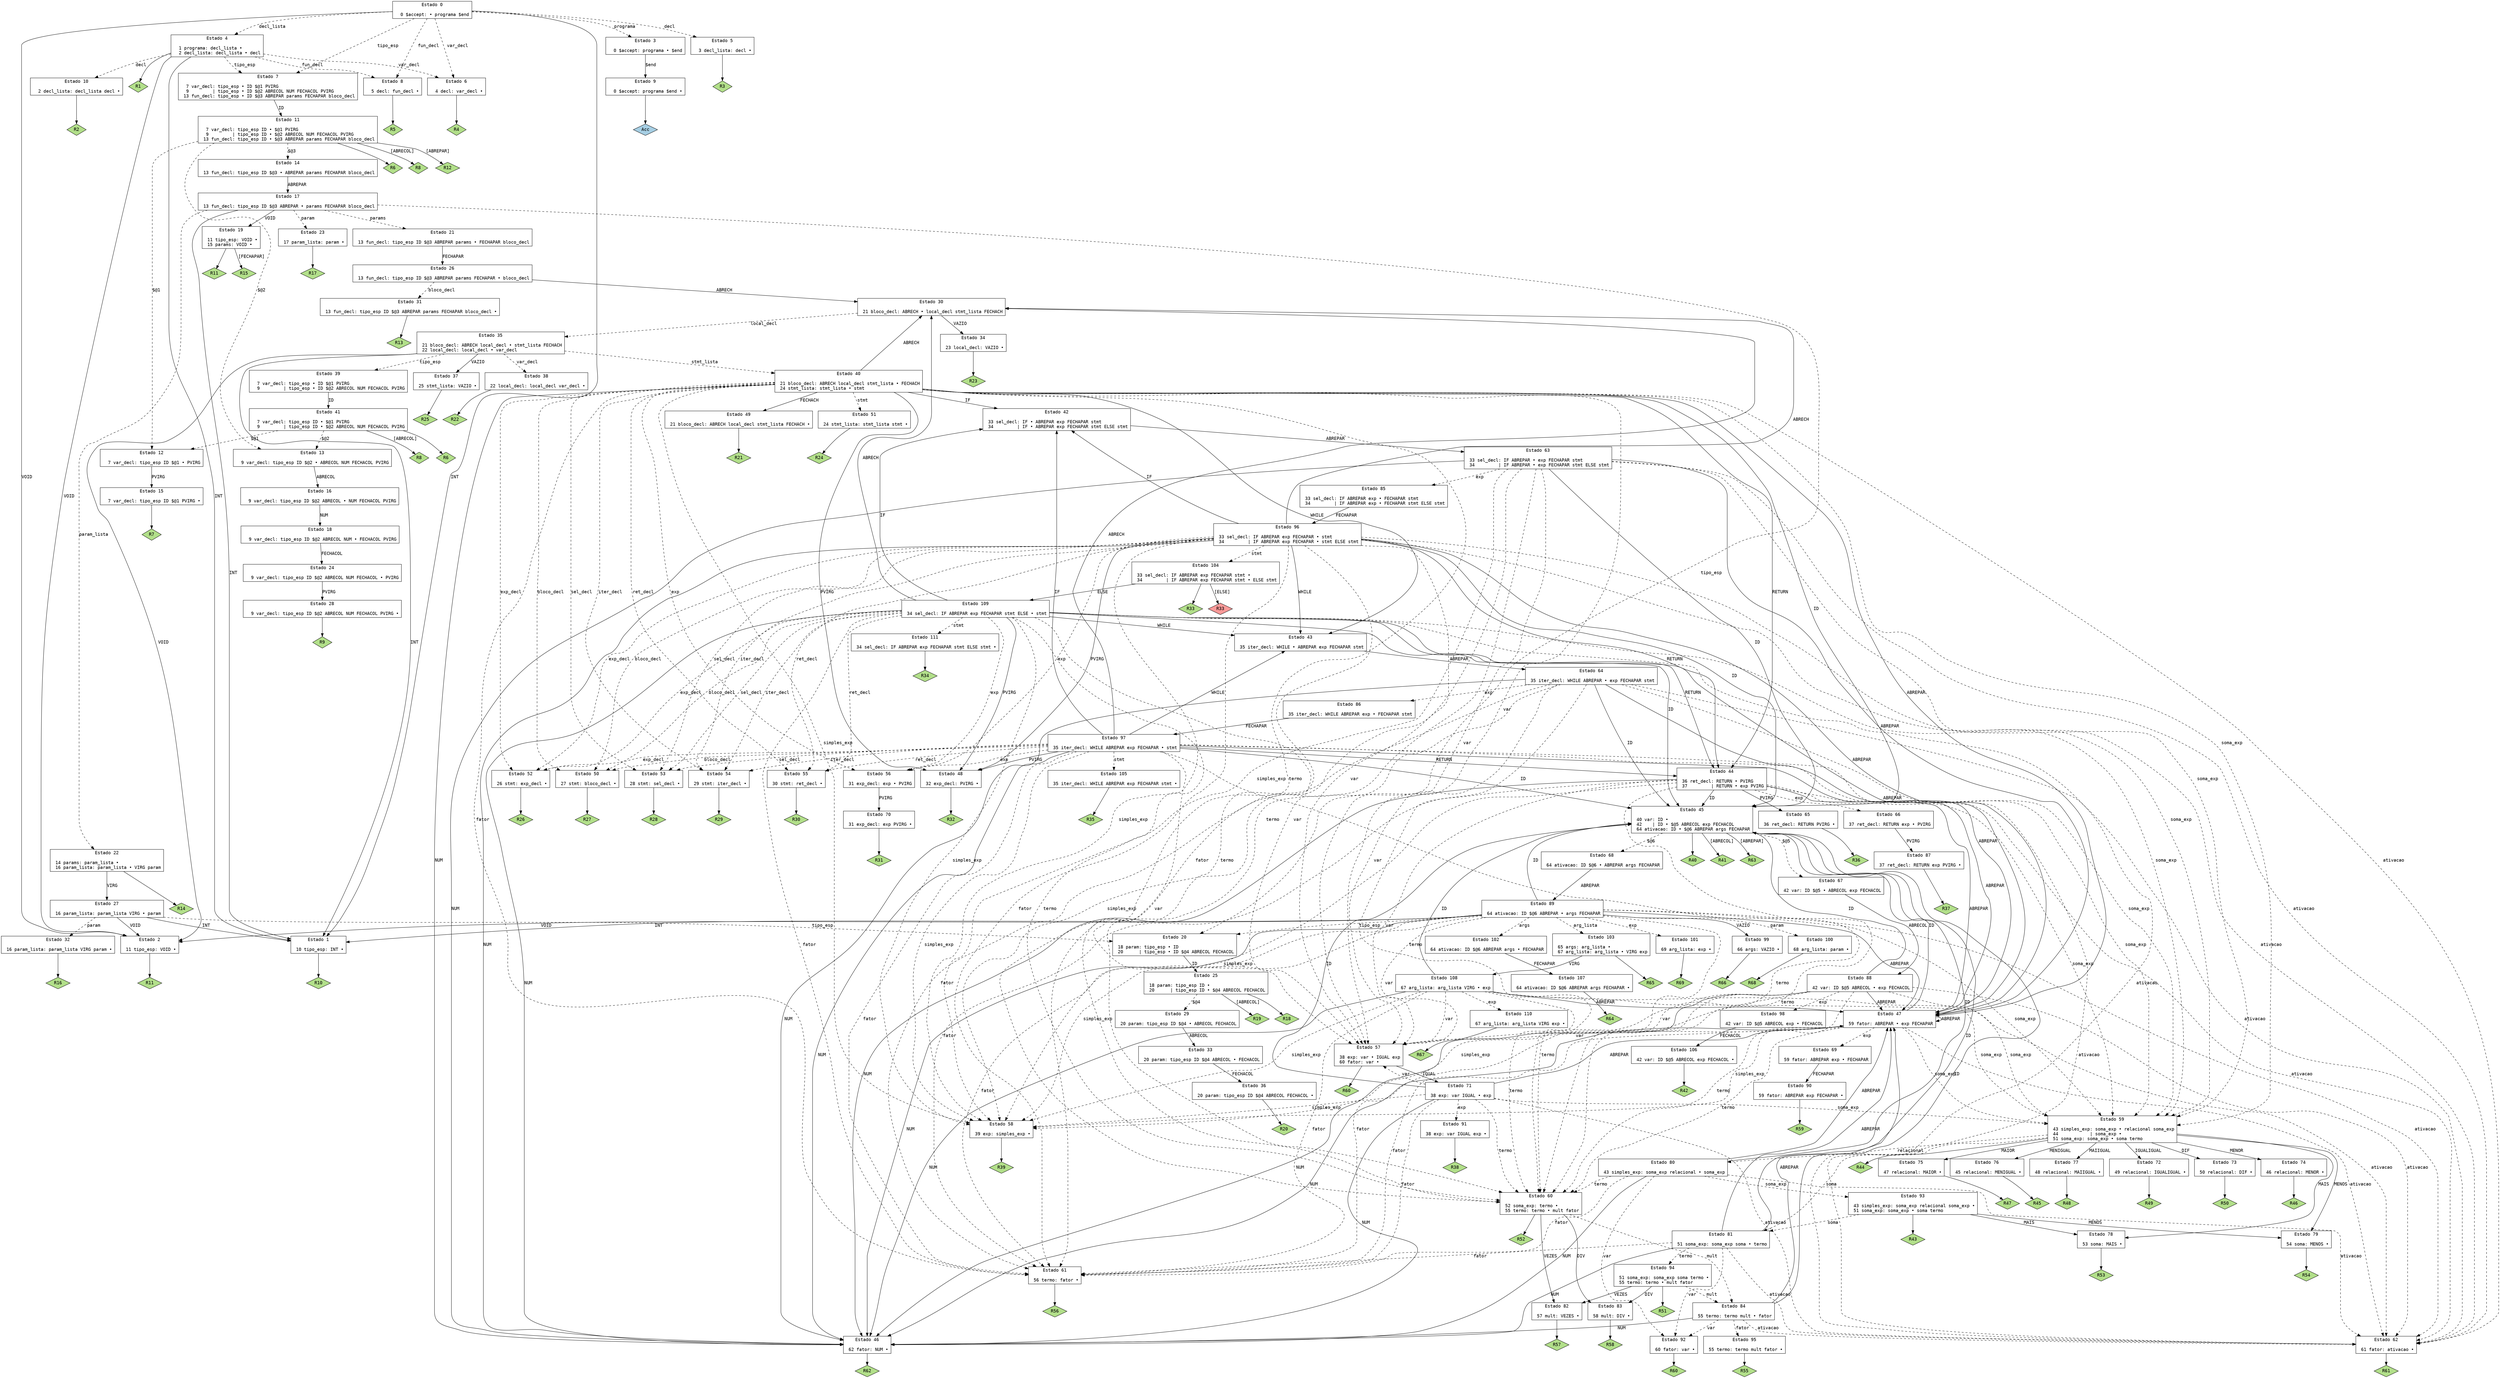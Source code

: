 // Gerado por GNU Bison 3.7.3.
// Relate erros para <bug-bison@gnu.org>.
// Site: <https://www.gnu.org/software/bison/>.

digraph "parse.y"
{
  node [fontname = courier, shape = box, colorscheme = paired6]
  edge [fontname = courier]

  0 [label="Estado 0\n\l  0 $accept: • programa $end\l"]
  0 -> 1 [style=solid label="INT"]
  0 -> 2 [style=solid label="VOID"]
  0 -> 3 [style=dashed label="programa"]
  0 -> 4 [style=dashed label="decl_lista"]
  0 -> 5 [style=dashed label="decl"]
  0 -> 6 [style=dashed label="var_decl"]
  0 -> 7 [style=dashed label="tipo_esp"]
  0 -> 8 [style=dashed label="fun_decl"]
  1 [label="Estado 1\n\l 10 tipo_esp: INT •\l"]
  1 -> "1R10" [style=solid]
 "1R10" [label="R10", fillcolor=3, shape=diamond, style=filled]
  2 [label="Estado 2\n\l 11 tipo_esp: VOID •\l"]
  2 -> "2R11" [style=solid]
 "2R11" [label="R11", fillcolor=3, shape=diamond, style=filled]
  3 [label="Estado 3\n\l  0 $accept: programa • $end\l"]
  3 -> 9 [style=solid label="$end"]
  4 [label="Estado 4\n\l  1 programa: decl_lista •\l  2 decl_lista: decl_lista • decl\l"]
  4 -> 1 [style=solid label="INT"]
  4 -> 2 [style=solid label="VOID"]
  4 -> 10 [style=dashed label="decl"]
  4 -> 6 [style=dashed label="var_decl"]
  4 -> 7 [style=dashed label="tipo_esp"]
  4 -> 8 [style=dashed label="fun_decl"]
  4 -> "4R1" [style=solid]
 "4R1" [label="R1", fillcolor=3, shape=diamond, style=filled]
  5 [label="Estado 5\n\l  3 decl_lista: decl •\l"]
  5 -> "5R3" [style=solid]
 "5R3" [label="R3", fillcolor=3, shape=diamond, style=filled]
  6 [label="Estado 6\n\l  4 decl: var_decl •\l"]
  6 -> "6R4" [style=solid]
 "6R4" [label="R4", fillcolor=3, shape=diamond, style=filled]
  7 [label="Estado 7\n\l  7 var_decl: tipo_esp • ID $@1 PVIRG\l  9         | tipo_esp • ID $@2 ABRECOL NUM FECHACOL PVIRG\l 13 fun_decl: tipo_esp • ID $@3 ABREPAR params FECHAPAR bloco_decl\l"]
  7 -> 11 [style=solid label="ID"]
  8 [label="Estado 8\n\l  5 decl: fun_decl •\l"]
  8 -> "8R5" [style=solid]
 "8R5" [label="R5", fillcolor=3, shape=diamond, style=filled]
  9 [label="Estado 9\n\l  0 $accept: programa $end •\l"]
  9 -> "9R0" [style=solid]
 "9R0" [label="Acc", fillcolor=1, shape=diamond, style=filled]
  10 [label="Estado 10\n\l  2 decl_lista: decl_lista decl •\l"]
  10 -> "10R2" [style=solid]
 "10R2" [label="R2", fillcolor=3, shape=diamond, style=filled]
  11 [label="Estado 11\n\l  7 var_decl: tipo_esp ID • $@1 PVIRG\l  9         | tipo_esp ID • $@2 ABRECOL NUM FECHACOL PVIRG\l 13 fun_decl: tipo_esp ID • $@3 ABREPAR params FECHAPAR bloco_decl\l"]
  11 -> 12 [style=dashed label="$@1"]
  11 -> 13 [style=dashed label="$@2"]
  11 -> 14 [style=dashed label="$@3"]
  11 -> "11R6" [style=solid]
 "11R6" [label="R6", fillcolor=3, shape=diamond, style=filled]
  11 -> "11R8" [label="[ABRECOL]", style=solid]
 "11R8" [label="R8", fillcolor=3, shape=diamond, style=filled]
  11 -> "11R12" [label="[ABREPAR]", style=solid]
 "11R12" [label="R12", fillcolor=3, shape=diamond, style=filled]
  12 [label="Estado 12\n\l  7 var_decl: tipo_esp ID $@1 • PVIRG\l"]
  12 -> 15 [style=solid label="PVIRG"]
  13 [label="Estado 13\n\l  9 var_decl: tipo_esp ID $@2 • ABRECOL NUM FECHACOL PVIRG\l"]
  13 -> 16 [style=solid label="ABRECOL"]
  14 [label="Estado 14\n\l 13 fun_decl: tipo_esp ID $@3 • ABREPAR params FECHAPAR bloco_decl\l"]
  14 -> 17 [style=solid label="ABREPAR"]
  15 [label="Estado 15\n\l  7 var_decl: tipo_esp ID $@1 PVIRG •\l"]
  15 -> "15R7" [style=solid]
 "15R7" [label="R7", fillcolor=3, shape=diamond, style=filled]
  16 [label="Estado 16\n\l  9 var_decl: tipo_esp ID $@2 ABRECOL • NUM FECHACOL PVIRG\l"]
  16 -> 18 [style=solid label="NUM"]
  17 [label="Estado 17\n\l 13 fun_decl: tipo_esp ID $@3 ABREPAR • params FECHAPAR bloco_decl\l"]
  17 -> 1 [style=solid label="INT"]
  17 -> 19 [style=solid label="VOID"]
  17 -> 20 [style=dashed label="tipo_esp"]
  17 -> 21 [style=dashed label="params"]
  17 -> 22 [style=dashed label="param_lista"]
  17 -> 23 [style=dashed label="param"]
  18 [label="Estado 18\n\l  9 var_decl: tipo_esp ID $@2 ABRECOL NUM • FECHACOL PVIRG\l"]
  18 -> 24 [style=solid label="FECHACOL"]
  19 [label="Estado 19\n\l 11 tipo_esp: VOID •\l 15 params: VOID •\l"]
  19 -> "19R11" [style=solid]
 "19R11" [label="R11", fillcolor=3, shape=diamond, style=filled]
  19 -> "19R15" [label="[FECHAPAR]", style=solid]
 "19R15" [label="R15", fillcolor=3, shape=diamond, style=filled]
  20 [label="Estado 20\n\l 18 param: tipo_esp • ID\l 20      | tipo_esp • ID $@4 ABRECOL FECHACOL\l"]
  20 -> 25 [style=solid label="ID"]
  21 [label="Estado 21\n\l 13 fun_decl: tipo_esp ID $@3 ABREPAR params • FECHAPAR bloco_decl\l"]
  21 -> 26 [style=solid label="FECHAPAR"]
  22 [label="Estado 22\n\l 14 params: param_lista •\l 16 param_lista: param_lista • VIRG param\l"]
  22 -> 27 [style=solid label="VIRG"]
  22 -> "22R14" [style=solid]
 "22R14" [label="R14", fillcolor=3, shape=diamond, style=filled]
  23 [label="Estado 23\n\l 17 param_lista: param •\l"]
  23 -> "23R17" [style=solid]
 "23R17" [label="R17", fillcolor=3, shape=diamond, style=filled]
  24 [label="Estado 24\n\l  9 var_decl: tipo_esp ID $@2 ABRECOL NUM FECHACOL • PVIRG\l"]
  24 -> 28 [style=solid label="PVIRG"]
  25 [label="Estado 25\n\l 18 param: tipo_esp ID •\l 20      | tipo_esp ID • $@4 ABRECOL FECHACOL\l"]
  25 -> 29 [style=dashed label="$@4"]
  25 -> "25R18" [style=solid]
 "25R18" [label="R18", fillcolor=3, shape=diamond, style=filled]
  25 -> "25R19" [label="[ABRECOL]", style=solid]
 "25R19" [label="R19", fillcolor=3, shape=diamond, style=filled]
  26 [label="Estado 26\n\l 13 fun_decl: tipo_esp ID $@3 ABREPAR params FECHAPAR • bloco_decl\l"]
  26 -> 30 [style=solid label="ABRECH"]
  26 -> 31 [style=dashed label="bloco_decl"]
  27 [label="Estado 27\n\l 16 param_lista: param_lista VIRG • param\l"]
  27 -> 1 [style=solid label="INT"]
  27 -> 2 [style=solid label="VOID"]
  27 -> 20 [style=dashed label="tipo_esp"]
  27 -> 32 [style=dashed label="param"]
  28 [label="Estado 28\n\l  9 var_decl: tipo_esp ID $@2 ABRECOL NUM FECHACOL PVIRG •\l"]
  28 -> "28R9" [style=solid]
 "28R9" [label="R9", fillcolor=3, shape=diamond, style=filled]
  29 [label="Estado 29\n\l 20 param: tipo_esp ID $@4 • ABRECOL FECHACOL\l"]
  29 -> 33 [style=solid label="ABRECOL"]
  30 [label="Estado 30\n\l 21 bloco_decl: ABRECH • local_decl stmt_lista FECHACH\l"]
  30 -> 34 [style=solid label="VAZIO"]
  30 -> 35 [style=dashed label="local_decl"]
  31 [label="Estado 31\n\l 13 fun_decl: tipo_esp ID $@3 ABREPAR params FECHAPAR bloco_decl •\l"]
  31 -> "31R13" [style=solid]
 "31R13" [label="R13", fillcolor=3, shape=diamond, style=filled]
  32 [label="Estado 32\n\l 16 param_lista: param_lista VIRG param •\l"]
  32 -> "32R16" [style=solid]
 "32R16" [label="R16", fillcolor=3, shape=diamond, style=filled]
  33 [label="Estado 33\n\l 20 param: tipo_esp ID $@4 ABRECOL • FECHACOL\l"]
  33 -> 36 [style=solid label="FECHACOL"]
  34 [label="Estado 34\n\l 23 local_decl: VAZIO •\l"]
  34 -> "34R23" [style=solid]
 "34R23" [label="R23", fillcolor=3, shape=diamond, style=filled]
  35 [label="Estado 35\n\l 21 bloco_decl: ABRECH local_decl • stmt_lista FECHACH\l 22 local_decl: local_decl • var_decl\l"]
  35 -> 1 [style=solid label="INT"]
  35 -> 2 [style=solid label="VOID"]
  35 -> 37 [style=solid label="VAZIO"]
  35 -> 38 [style=dashed label="var_decl"]
  35 -> 39 [style=dashed label="tipo_esp"]
  35 -> 40 [style=dashed label="stmt_lista"]
  36 [label="Estado 36\n\l 20 param: tipo_esp ID $@4 ABRECOL FECHACOL •\l"]
  36 -> "36R20" [style=solid]
 "36R20" [label="R20", fillcolor=3, shape=diamond, style=filled]
  37 [label="Estado 37\n\l 25 stmt_lista: VAZIO •\l"]
  37 -> "37R25" [style=solid]
 "37R25" [label="R25", fillcolor=3, shape=diamond, style=filled]
  38 [label="Estado 38\n\l 22 local_decl: local_decl var_decl •\l"]
  38 -> "38R22" [style=solid]
 "38R22" [label="R22", fillcolor=3, shape=diamond, style=filled]
  39 [label="Estado 39\n\l  7 var_decl: tipo_esp • ID $@1 PVIRG\l  9         | tipo_esp • ID $@2 ABRECOL NUM FECHACOL PVIRG\l"]
  39 -> 41 [style=solid label="ID"]
  40 [label="Estado 40\n\l 21 bloco_decl: ABRECH local_decl stmt_lista • FECHACH\l 24 stmt_lista: stmt_lista • stmt\l"]
  40 -> 42 [style=solid label="IF"]
  40 -> 43 [style=solid label="WHILE"]
  40 -> 44 [style=solid label="RETURN"]
  40 -> 45 [style=solid label="ID"]
  40 -> 46 [style=solid label="NUM"]
  40 -> 47 [style=solid label="ABREPAR"]
  40 -> 48 [style=solid label="PVIRG"]
  40 -> 30 [style=solid label="ABRECH"]
  40 -> 49 [style=solid label="FECHACH"]
  40 -> 50 [style=dashed label="bloco_decl"]
  40 -> 51 [style=dashed label="stmt"]
  40 -> 52 [style=dashed label="exp_decl"]
  40 -> 53 [style=dashed label="sel_decl"]
  40 -> 54 [style=dashed label="iter_decl"]
  40 -> 55 [style=dashed label="ret_decl"]
  40 -> 56 [style=dashed label="exp"]
  40 -> 57 [style=dashed label="var"]
  40 -> 58 [style=dashed label="simples_exp"]
  40 -> 59 [style=dashed label="soma_exp"]
  40 -> 60 [style=dashed label="termo"]
  40 -> 61 [style=dashed label="fator"]
  40 -> 62 [style=dashed label="ativacao"]
  41 [label="Estado 41\n\l  7 var_decl: tipo_esp ID • $@1 PVIRG\l  9         | tipo_esp ID • $@2 ABRECOL NUM FECHACOL PVIRG\l"]
  41 -> 12 [style=dashed label="$@1"]
  41 -> 13 [style=dashed label="$@2"]
  41 -> "41R6" [style=solid]
 "41R6" [label="R6", fillcolor=3, shape=diamond, style=filled]
  41 -> "41R8" [label="[ABRECOL]", style=solid]
 "41R8" [label="R8", fillcolor=3, shape=diamond, style=filled]
  42 [label="Estado 42\n\l 33 sel_decl: IF • ABREPAR exp FECHAPAR stmt\l 34         | IF • ABREPAR exp FECHAPAR stmt ELSE stmt\l"]
  42 -> 63 [style=solid label="ABREPAR"]
  43 [label="Estado 43\n\l 35 iter_decl: WHILE • ABREPAR exp FECHAPAR stmt\l"]
  43 -> 64 [style=solid label="ABREPAR"]
  44 [label="Estado 44\n\l 36 ret_decl: RETURN • PVIRG\l 37         | RETURN • exp PVIRG\l"]
  44 -> 45 [style=solid label="ID"]
  44 -> 46 [style=solid label="NUM"]
  44 -> 47 [style=solid label="ABREPAR"]
  44 -> 65 [style=solid label="PVIRG"]
  44 -> 66 [style=dashed label="exp"]
  44 -> 57 [style=dashed label="var"]
  44 -> 58 [style=dashed label="simples_exp"]
  44 -> 59 [style=dashed label="soma_exp"]
  44 -> 60 [style=dashed label="termo"]
  44 -> 61 [style=dashed label="fator"]
  44 -> 62 [style=dashed label="ativacao"]
  45 [label="Estado 45\n\l 40 var: ID •\l 42    | ID • $@5 ABRECOL exp FECHACOL\l 64 ativacao: ID • $@6 ABREPAR args FECHAPAR\l"]
  45 -> 67 [style=dashed label="$@5"]
  45 -> 68 [style=dashed label="$@6"]
  45 -> "45R40" [style=solid]
 "45R40" [label="R40", fillcolor=3, shape=diamond, style=filled]
  45 -> "45R41" [label="[ABRECOL]", style=solid]
 "45R41" [label="R41", fillcolor=3, shape=diamond, style=filled]
  45 -> "45R63" [label="[ABREPAR]", style=solid]
 "45R63" [label="R63", fillcolor=3, shape=diamond, style=filled]
  46 [label="Estado 46\n\l 62 fator: NUM •\l"]
  46 -> "46R62" [style=solid]
 "46R62" [label="R62", fillcolor=3, shape=diamond, style=filled]
  47 [label="Estado 47\n\l 59 fator: ABREPAR • exp FECHAPAR\l"]
  47 -> 45 [style=solid label="ID"]
  47 -> 46 [style=solid label="NUM"]
  47 -> 47 [style=solid label="ABREPAR"]
  47 -> 69 [style=dashed label="exp"]
  47 -> 57 [style=dashed label="var"]
  47 -> 58 [style=dashed label="simples_exp"]
  47 -> 59 [style=dashed label="soma_exp"]
  47 -> 60 [style=dashed label="termo"]
  47 -> 61 [style=dashed label="fator"]
  47 -> 62 [style=dashed label="ativacao"]
  48 [label="Estado 48\n\l 32 exp_decl: PVIRG •\l"]
  48 -> "48R32" [style=solid]
 "48R32" [label="R32", fillcolor=3, shape=diamond, style=filled]
  49 [label="Estado 49\n\l 21 bloco_decl: ABRECH local_decl stmt_lista FECHACH •\l"]
  49 -> "49R21" [style=solid]
 "49R21" [label="R21", fillcolor=3, shape=diamond, style=filled]
  50 [label="Estado 50\n\l 27 stmt: bloco_decl •\l"]
  50 -> "50R27" [style=solid]
 "50R27" [label="R27", fillcolor=3, shape=diamond, style=filled]
  51 [label="Estado 51\n\l 24 stmt_lista: stmt_lista stmt •\l"]
  51 -> "51R24" [style=solid]
 "51R24" [label="R24", fillcolor=3, shape=diamond, style=filled]
  52 [label="Estado 52\n\l 26 stmt: exp_decl •\l"]
  52 -> "52R26" [style=solid]
 "52R26" [label="R26", fillcolor=3, shape=diamond, style=filled]
  53 [label="Estado 53\n\l 28 stmt: sel_decl •\l"]
  53 -> "53R28" [style=solid]
 "53R28" [label="R28", fillcolor=3, shape=diamond, style=filled]
  54 [label="Estado 54\n\l 29 stmt: iter_decl •\l"]
  54 -> "54R29" [style=solid]
 "54R29" [label="R29", fillcolor=3, shape=diamond, style=filled]
  55 [label="Estado 55\n\l 30 stmt: ret_decl •\l"]
  55 -> "55R30" [style=solid]
 "55R30" [label="R30", fillcolor=3, shape=diamond, style=filled]
  56 [label="Estado 56\n\l 31 exp_decl: exp • PVIRG\l"]
  56 -> 70 [style=solid label="PVIRG"]
  57 [label="Estado 57\n\l 38 exp: var • IGUAL exp\l 60 fator: var •\l"]
  57 -> 71 [style=solid label="IGUAL"]
  57 -> "57R60" [style=solid]
 "57R60" [label="R60", fillcolor=3, shape=diamond, style=filled]
  58 [label="Estado 58\n\l 39 exp: simples_exp •\l"]
  58 -> "58R39" [style=solid]
 "58R39" [label="R39", fillcolor=3, shape=diamond, style=filled]
  59 [label="Estado 59\n\l 43 simples_exp: soma_exp • relacional soma_exp\l 44            | soma_exp •\l 51 soma_exp: soma_exp • soma termo\l"]
  59 -> 72 [style=solid label="IGUALIGUAL"]
  59 -> 73 [style=solid label="DIF"]
  59 -> 74 [style=solid label="MENOR"]
  59 -> 75 [style=solid label="MAIOR"]
  59 -> 76 [style=solid label="MENIGUAL"]
  59 -> 77 [style=solid label="MAIIGUAL"]
  59 -> 78 [style=solid label="MAIS"]
  59 -> 79 [style=solid label="MENOS"]
  59 -> 80 [style=dashed label="relacional"]
  59 -> 81 [style=dashed label="soma"]
  59 -> "59R44" [style=solid]
 "59R44" [label="R44", fillcolor=3, shape=diamond, style=filled]
  60 [label="Estado 60\n\l 52 soma_exp: termo •\l 55 termo: termo • mult fator\l"]
  60 -> 82 [style=solid label="VEZES"]
  60 -> 83 [style=solid label="DIV"]
  60 -> 84 [style=dashed label="mult"]
  60 -> "60R52" [style=solid]
 "60R52" [label="R52", fillcolor=3, shape=diamond, style=filled]
  61 [label="Estado 61\n\l 56 termo: fator •\l"]
  61 -> "61R56" [style=solid]
 "61R56" [label="R56", fillcolor=3, shape=diamond, style=filled]
  62 [label="Estado 62\n\l 61 fator: ativacao •\l"]
  62 -> "62R61" [style=solid]
 "62R61" [label="R61", fillcolor=3, shape=diamond, style=filled]
  63 [label="Estado 63\n\l 33 sel_decl: IF ABREPAR • exp FECHAPAR stmt\l 34         | IF ABREPAR • exp FECHAPAR stmt ELSE stmt\l"]
  63 -> 45 [style=solid label="ID"]
  63 -> 46 [style=solid label="NUM"]
  63 -> 47 [style=solid label="ABREPAR"]
  63 -> 85 [style=dashed label="exp"]
  63 -> 57 [style=dashed label="var"]
  63 -> 58 [style=dashed label="simples_exp"]
  63 -> 59 [style=dashed label="soma_exp"]
  63 -> 60 [style=dashed label="termo"]
  63 -> 61 [style=dashed label="fator"]
  63 -> 62 [style=dashed label="ativacao"]
  64 [label="Estado 64\n\l 35 iter_decl: WHILE ABREPAR • exp FECHAPAR stmt\l"]
  64 -> 45 [style=solid label="ID"]
  64 -> 46 [style=solid label="NUM"]
  64 -> 47 [style=solid label="ABREPAR"]
  64 -> 86 [style=dashed label="exp"]
  64 -> 57 [style=dashed label="var"]
  64 -> 58 [style=dashed label="simples_exp"]
  64 -> 59 [style=dashed label="soma_exp"]
  64 -> 60 [style=dashed label="termo"]
  64 -> 61 [style=dashed label="fator"]
  64 -> 62 [style=dashed label="ativacao"]
  65 [label="Estado 65\n\l 36 ret_decl: RETURN PVIRG •\l"]
  65 -> "65R36" [style=solid]
 "65R36" [label="R36", fillcolor=3, shape=diamond, style=filled]
  66 [label="Estado 66\n\l 37 ret_decl: RETURN exp • PVIRG\l"]
  66 -> 87 [style=solid label="PVIRG"]
  67 [label="Estado 67\n\l 42 var: ID $@5 • ABRECOL exp FECHACOL\l"]
  67 -> 88 [style=solid label="ABRECOL"]
  68 [label="Estado 68\n\l 64 ativacao: ID $@6 • ABREPAR args FECHAPAR\l"]
  68 -> 89 [style=solid label="ABREPAR"]
  69 [label="Estado 69\n\l 59 fator: ABREPAR exp • FECHAPAR\l"]
  69 -> 90 [style=solid label="FECHAPAR"]
  70 [label="Estado 70\n\l 31 exp_decl: exp PVIRG •\l"]
  70 -> "70R31" [style=solid]
 "70R31" [label="R31", fillcolor=3, shape=diamond, style=filled]
  71 [label="Estado 71\n\l 38 exp: var IGUAL • exp\l"]
  71 -> 45 [style=solid label="ID"]
  71 -> 46 [style=solid label="NUM"]
  71 -> 47 [style=solid label="ABREPAR"]
  71 -> 91 [style=dashed label="exp"]
  71 -> 57 [style=dashed label="var"]
  71 -> 58 [style=dashed label="simples_exp"]
  71 -> 59 [style=dashed label="soma_exp"]
  71 -> 60 [style=dashed label="termo"]
  71 -> 61 [style=dashed label="fator"]
  71 -> 62 [style=dashed label="ativacao"]
  72 [label="Estado 72\n\l 49 relacional: IGUALIGUAL •\l"]
  72 -> "72R49" [style=solid]
 "72R49" [label="R49", fillcolor=3, shape=diamond, style=filled]
  73 [label="Estado 73\n\l 50 relacional: DIF •\l"]
  73 -> "73R50" [style=solid]
 "73R50" [label="R50", fillcolor=3, shape=diamond, style=filled]
  74 [label="Estado 74\n\l 46 relacional: MENOR •\l"]
  74 -> "74R46" [style=solid]
 "74R46" [label="R46", fillcolor=3, shape=diamond, style=filled]
  75 [label="Estado 75\n\l 47 relacional: MAIOR •\l"]
  75 -> "75R47" [style=solid]
 "75R47" [label="R47", fillcolor=3, shape=diamond, style=filled]
  76 [label="Estado 76\n\l 45 relacional: MENIGUAL •\l"]
  76 -> "76R45" [style=solid]
 "76R45" [label="R45", fillcolor=3, shape=diamond, style=filled]
  77 [label="Estado 77\n\l 48 relacional: MAIIGUAL •\l"]
  77 -> "77R48" [style=solid]
 "77R48" [label="R48", fillcolor=3, shape=diamond, style=filled]
  78 [label="Estado 78\n\l 53 soma: MAIS •\l"]
  78 -> "78R53" [style=solid]
 "78R53" [label="R53", fillcolor=3, shape=diamond, style=filled]
  79 [label="Estado 79\n\l 54 soma: MENOS •\l"]
  79 -> "79R54" [style=solid]
 "79R54" [label="R54", fillcolor=3, shape=diamond, style=filled]
  80 [label="Estado 80\n\l 43 simples_exp: soma_exp relacional • soma_exp\l"]
  80 -> 45 [style=solid label="ID"]
  80 -> 46 [style=solid label="NUM"]
  80 -> 47 [style=solid label="ABREPAR"]
  80 -> 92 [style=dashed label="var"]
  80 -> 93 [style=dashed label="soma_exp"]
  80 -> 60 [style=dashed label="termo"]
  80 -> 61 [style=dashed label="fator"]
  80 -> 62 [style=dashed label="ativacao"]
  81 [label="Estado 81\n\l 51 soma_exp: soma_exp soma • termo\l"]
  81 -> 45 [style=solid label="ID"]
  81 -> 46 [style=solid label="NUM"]
  81 -> 47 [style=solid label="ABREPAR"]
  81 -> 92 [style=dashed label="var"]
  81 -> 94 [style=dashed label="termo"]
  81 -> 61 [style=dashed label="fator"]
  81 -> 62 [style=dashed label="ativacao"]
  82 [label="Estado 82\n\l 57 mult: VEZES •\l"]
  82 -> "82R57" [style=solid]
 "82R57" [label="R57", fillcolor=3, shape=diamond, style=filled]
  83 [label="Estado 83\n\l 58 mult: DIV •\l"]
  83 -> "83R58" [style=solid]
 "83R58" [label="R58", fillcolor=3, shape=diamond, style=filled]
  84 [label="Estado 84\n\l 55 termo: termo mult • fator\l"]
  84 -> 45 [style=solid label="ID"]
  84 -> 46 [style=solid label="NUM"]
  84 -> 47 [style=solid label="ABREPAR"]
  84 -> 92 [style=dashed label="var"]
  84 -> 95 [style=dashed label="fator"]
  84 -> 62 [style=dashed label="ativacao"]
  85 [label="Estado 85\n\l 33 sel_decl: IF ABREPAR exp • FECHAPAR stmt\l 34         | IF ABREPAR exp • FECHAPAR stmt ELSE stmt\l"]
  85 -> 96 [style=solid label="FECHAPAR"]
  86 [label="Estado 86\n\l 35 iter_decl: WHILE ABREPAR exp • FECHAPAR stmt\l"]
  86 -> 97 [style=solid label="FECHAPAR"]
  87 [label="Estado 87\n\l 37 ret_decl: RETURN exp PVIRG •\l"]
  87 -> "87R37" [style=solid]
 "87R37" [label="R37", fillcolor=3, shape=diamond, style=filled]
  88 [label="Estado 88\n\l 42 var: ID $@5 ABRECOL • exp FECHACOL\l"]
  88 -> 45 [style=solid label="ID"]
  88 -> 46 [style=solid label="NUM"]
  88 -> 47 [style=solid label="ABREPAR"]
  88 -> 98 [style=dashed label="exp"]
  88 -> 57 [style=dashed label="var"]
  88 -> 58 [style=dashed label="simples_exp"]
  88 -> 59 [style=dashed label="soma_exp"]
  88 -> 60 [style=dashed label="termo"]
  88 -> 61 [style=dashed label="fator"]
  88 -> 62 [style=dashed label="ativacao"]
  89 [label="Estado 89\n\l 64 ativacao: ID $@6 ABREPAR • args FECHAPAR\l"]
  89 -> 1 [style=solid label="INT"]
  89 -> 2 [style=solid label="VOID"]
  89 -> 45 [style=solid label="ID"]
  89 -> 46 [style=solid label="NUM"]
  89 -> 47 [style=solid label="ABREPAR"]
  89 -> 99 [style=solid label="VAZIO"]
  89 -> 20 [style=dashed label="tipo_esp"]
  89 -> 100 [style=dashed label="param"]
  89 -> 101 [style=dashed label="exp"]
  89 -> 57 [style=dashed label="var"]
  89 -> 58 [style=dashed label="simples_exp"]
  89 -> 59 [style=dashed label="soma_exp"]
  89 -> 60 [style=dashed label="termo"]
  89 -> 61 [style=dashed label="fator"]
  89 -> 62 [style=dashed label="ativacao"]
  89 -> 102 [style=dashed label="args"]
  89 -> 103 [style=dashed label="arg_lista"]
  90 [label="Estado 90\n\l 59 fator: ABREPAR exp FECHAPAR •\l"]
  90 -> "90R59" [style=solid]
 "90R59" [label="R59", fillcolor=3, shape=diamond, style=filled]
  91 [label="Estado 91\n\l 38 exp: var IGUAL exp •\l"]
  91 -> "91R38" [style=solid]
 "91R38" [label="R38", fillcolor=3, shape=diamond, style=filled]
  92 [label="Estado 92\n\l 60 fator: var •\l"]
  92 -> "92R60" [style=solid]
 "92R60" [label="R60", fillcolor=3, shape=diamond, style=filled]
  93 [label="Estado 93\n\l 43 simples_exp: soma_exp relacional soma_exp •\l 51 soma_exp: soma_exp • soma termo\l"]
  93 -> 78 [style=solid label="MAIS"]
  93 -> 79 [style=solid label="MENOS"]
  93 -> 81 [style=dashed label="soma"]
  93 -> "93R43" [style=solid]
 "93R43" [label="R43", fillcolor=3, shape=diamond, style=filled]
  94 [label="Estado 94\n\l 51 soma_exp: soma_exp soma termo •\l 55 termo: termo • mult fator\l"]
  94 -> 82 [style=solid label="VEZES"]
  94 -> 83 [style=solid label="DIV"]
  94 -> 84 [style=dashed label="mult"]
  94 -> "94R51" [style=solid]
 "94R51" [label="R51", fillcolor=3, shape=diamond, style=filled]
  95 [label="Estado 95\n\l 55 termo: termo mult fator •\l"]
  95 -> "95R55" [style=solid]
 "95R55" [label="R55", fillcolor=3, shape=diamond, style=filled]
  96 [label="Estado 96\n\l 33 sel_decl: IF ABREPAR exp FECHAPAR • stmt\l 34         | IF ABREPAR exp FECHAPAR • stmt ELSE stmt\l"]
  96 -> 42 [style=solid label="IF"]
  96 -> 43 [style=solid label="WHILE"]
  96 -> 44 [style=solid label="RETURN"]
  96 -> 45 [style=solid label="ID"]
  96 -> 46 [style=solid label="NUM"]
  96 -> 47 [style=solid label="ABREPAR"]
  96 -> 48 [style=solid label="PVIRG"]
  96 -> 30 [style=solid label="ABRECH"]
  96 -> 50 [style=dashed label="bloco_decl"]
  96 -> 104 [style=dashed label="stmt"]
  96 -> 52 [style=dashed label="exp_decl"]
  96 -> 53 [style=dashed label="sel_decl"]
  96 -> 54 [style=dashed label="iter_decl"]
  96 -> 55 [style=dashed label="ret_decl"]
  96 -> 56 [style=dashed label="exp"]
  96 -> 57 [style=dashed label="var"]
  96 -> 58 [style=dashed label="simples_exp"]
  96 -> 59 [style=dashed label="soma_exp"]
  96 -> 60 [style=dashed label="termo"]
  96 -> 61 [style=dashed label="fator"]
  96 -> 62 [style=dashed label="ativacao"]
  97 [label="Estado 97\n\l 35 iter_decl: WHILE ABREPAR exp FECHAPAR • stmt\l"]
  97 -> 42 [style=solid label="IF"]
  97 -> 43 [style=solid label="WHILE"]
  97 -> 44 [style=solid label="RETURN"]
  97 -> 45 [style=solid label="ID"]
  97 -> 46 [style=solid label="NUM"]
  97 -> 47 [style=solid label="ABREPAR"]
  97 -> 48 [style=solid label="PVIRG"]
  97 -> 30 [style=solid label="ABRECH"]
  97 -> 50 [style=dashed label="bloco_decl"]
  97 -> 105 [style=dashed label="stmt"]
  97 -> 52 [style=dashed label="exp_decl"]
  97 -> 53 [style=dashed label="sel_decl"]
  97 -> 54 [style=dashed label="iter_decl"]
  97 -> 55 [style=dashed label="ret_decl"]
  97 -> 56 [style=dashed label="exp"]
  97 -> 57 [style=dashed label="var"]
  97 -> 58 [style=dashed label="simples_exp"]
  97 -> 59 [style=dashed label="soma_exp"]
  97 -> 60 [style=dashed label="termo"]
  97 -> 61 [style=dashed label="fator"]
  97 -> 62 [style=dashed label="ativacao"]
  98 [label="Estado 98\n\l 42 var: ID $@5 ABRECOL exp • FECHACOL\l"]
  98 -> 106 [style=solid label="FECHACOL"]
  99 [label="Estado 99\n\l 66 args: VAZIO •\l"]
  99 -> "99R66" [style=solid]
 "99R66" [label="R66", fillcolor=3, shape=diamond, style=filled]
  100 [label="Estado 100\n\l 68 arg_lista: param •\l"]
  100 -> "100R68" [style=solid]
 "100R68" [label="R68", fillcolor=3, shape=diamond, style=filled]
  101 [label="Estado 101\n\l 69 arg_lista: exp •\l"]
  101 -> "101R69" [style=solid]
 "101R69" [label="R69", fillcolor=3, shape=diamond, style=filled]
  102 [label="Estado 102\n\l 64 ativacao: ID $@6 ABREPAR args • FECHAPAR\l"]
  102 -> 107 [style=solid label="FECHAPAR"]
  103 [label="Estado 103\n\l 65 args: arg_lista •\l 67 arg_lista: arg_lista • VIRG exp\l"]
  103 -> 108 [style=solid label="VIRG"]
  103 -> "103R65" [style=solid]
 "103R65" [label="R65", fillcolor=3, shape=diamond, style=filled]
  104 [label="Estado 104\n\l 33 sel_decl: IF ABREPAR exp FECHAPAR stmt •\l 34         | IF ABREPAR exp FECHAPAR stmt • ELSE stmt\l"]
  104 -> 109 [style=solid label="ELSE"]
  104 -> "104R33d" [label="[ELSE]", style=solid]
 "104R33d" [label="R33", fillcolor=5, shape=diamond, style=filled]
  104 -> "104R33" [style=solid]
 "104R33" [label="R33", fillcolor=3, shape=diamond, style=filled]
  105 [label="Estado 105\n\l 35 iter_decl: WHILE ABREPAR exp FECHAPAR stmt •\l"]
  105 -> "105R35" [style=solid]
 "105R35" [label="R35", fillcolor=3, shape=diamond, style=filled]
  106 [label="Estado 106\n\l 42 var: ID $@5 ABRECOL exp FECHACOL •\l"]
  106 -> "106R42" [style=solid]
 "106R42" [label="R42", fillcolor=3, shape=diamond, style=filled]
  107 [label="Estado 107\n\l 64 ativacao: ID $@6 ABREPAR args FECHAPAR •\l"]
  107 -> "107R64" [style=solid]
 "107R64" [label="R64", fillcolor=3, shape=diamond, style=filled]
  108 [label="Estado 108\n\l 67 arg_lista: arg_lista VIRG • exp\l"]
  108 -> 45 [style=solid label="ID"]
  108 -> 46 [style=solid label="NUM"]
  108 -> 47 [style=solid label="ABREPAR"]
  108 -> 110 [style=dashed label="exp"]
  108 -> 57 [style=dashed label="var"]
  108 -> 58 [style=dashed label="simples_exp"]
  108 -> 59 [style=dashed label="soma_exp"]
  108 -> 60 [style=dashed label="termo"]
  108 -> 61 [style=dashed label="fator"]
  108 -> 62 [style=dashed label="ativacao"]
  109 [label="Estado 109\n\l 34 sel_decl: IF ABREPAR exp FECHAPAR stmt ELSE • stmt\l"]
  109 -> 42 [style=solid label="IF"]
  109 -> 43 [style=solid label="WHILE"]
  109 -> 44 [style=solid label="RETURN"]
  109 -> 45 [style=solid label="ID"]
  109 -> 46 [style=solid label="NUM"]
  109 -> 47 [style=solid label="ABREPAR"]
  109 -> 48 [style=solid label="PVIRG"]
  109 -> 30 [style=solid label="ABRECH"]
  109 -> 50 [style=dashed label="bloco_decl"]
  109 -> 111 [style=dashed label="stmt"]
  109 -> 52 [style=dashed label="exp_decl"]
  109 -> 53 [style=dashed label="sel_decl"]
  109 -> 54 [style=dashed label="iter_decl"]
  109 -> 55 [style=dashed label="ret_decl"]
  109 -> 56 [style=dashed label="exp"]
  109 -> 57 [style=dashed label="var"]
  109 -> 58 [style=dashed label="simples_exp"]
  109 -> 59 [style=dashed label="soma_exp"]
  109 -> 60 [style=dashed label="termo"]
  109 -> 61 [style=dashed label="fator"]
  109 -> 62 [style=dashed label="ativacao"]
  110 [label="Estado 110\n\l 67 arg_lista: arg_lista VIRG exp •\l"]
  110 -> "110R67" [style=solid]
 "110R67" [label="R67", fillcolor=3, shape=diamond, style=filled]
  111 [label="Estado 111\n\l 34 sel_decl: IF ABREPAR exp FECHAPAR stmt ELSE stmt •\l"]
  111 -> "111R34" [style=solid]
 "111R34" [label="R34", fillcolor=3, shape=diamond, style=filled]
}
